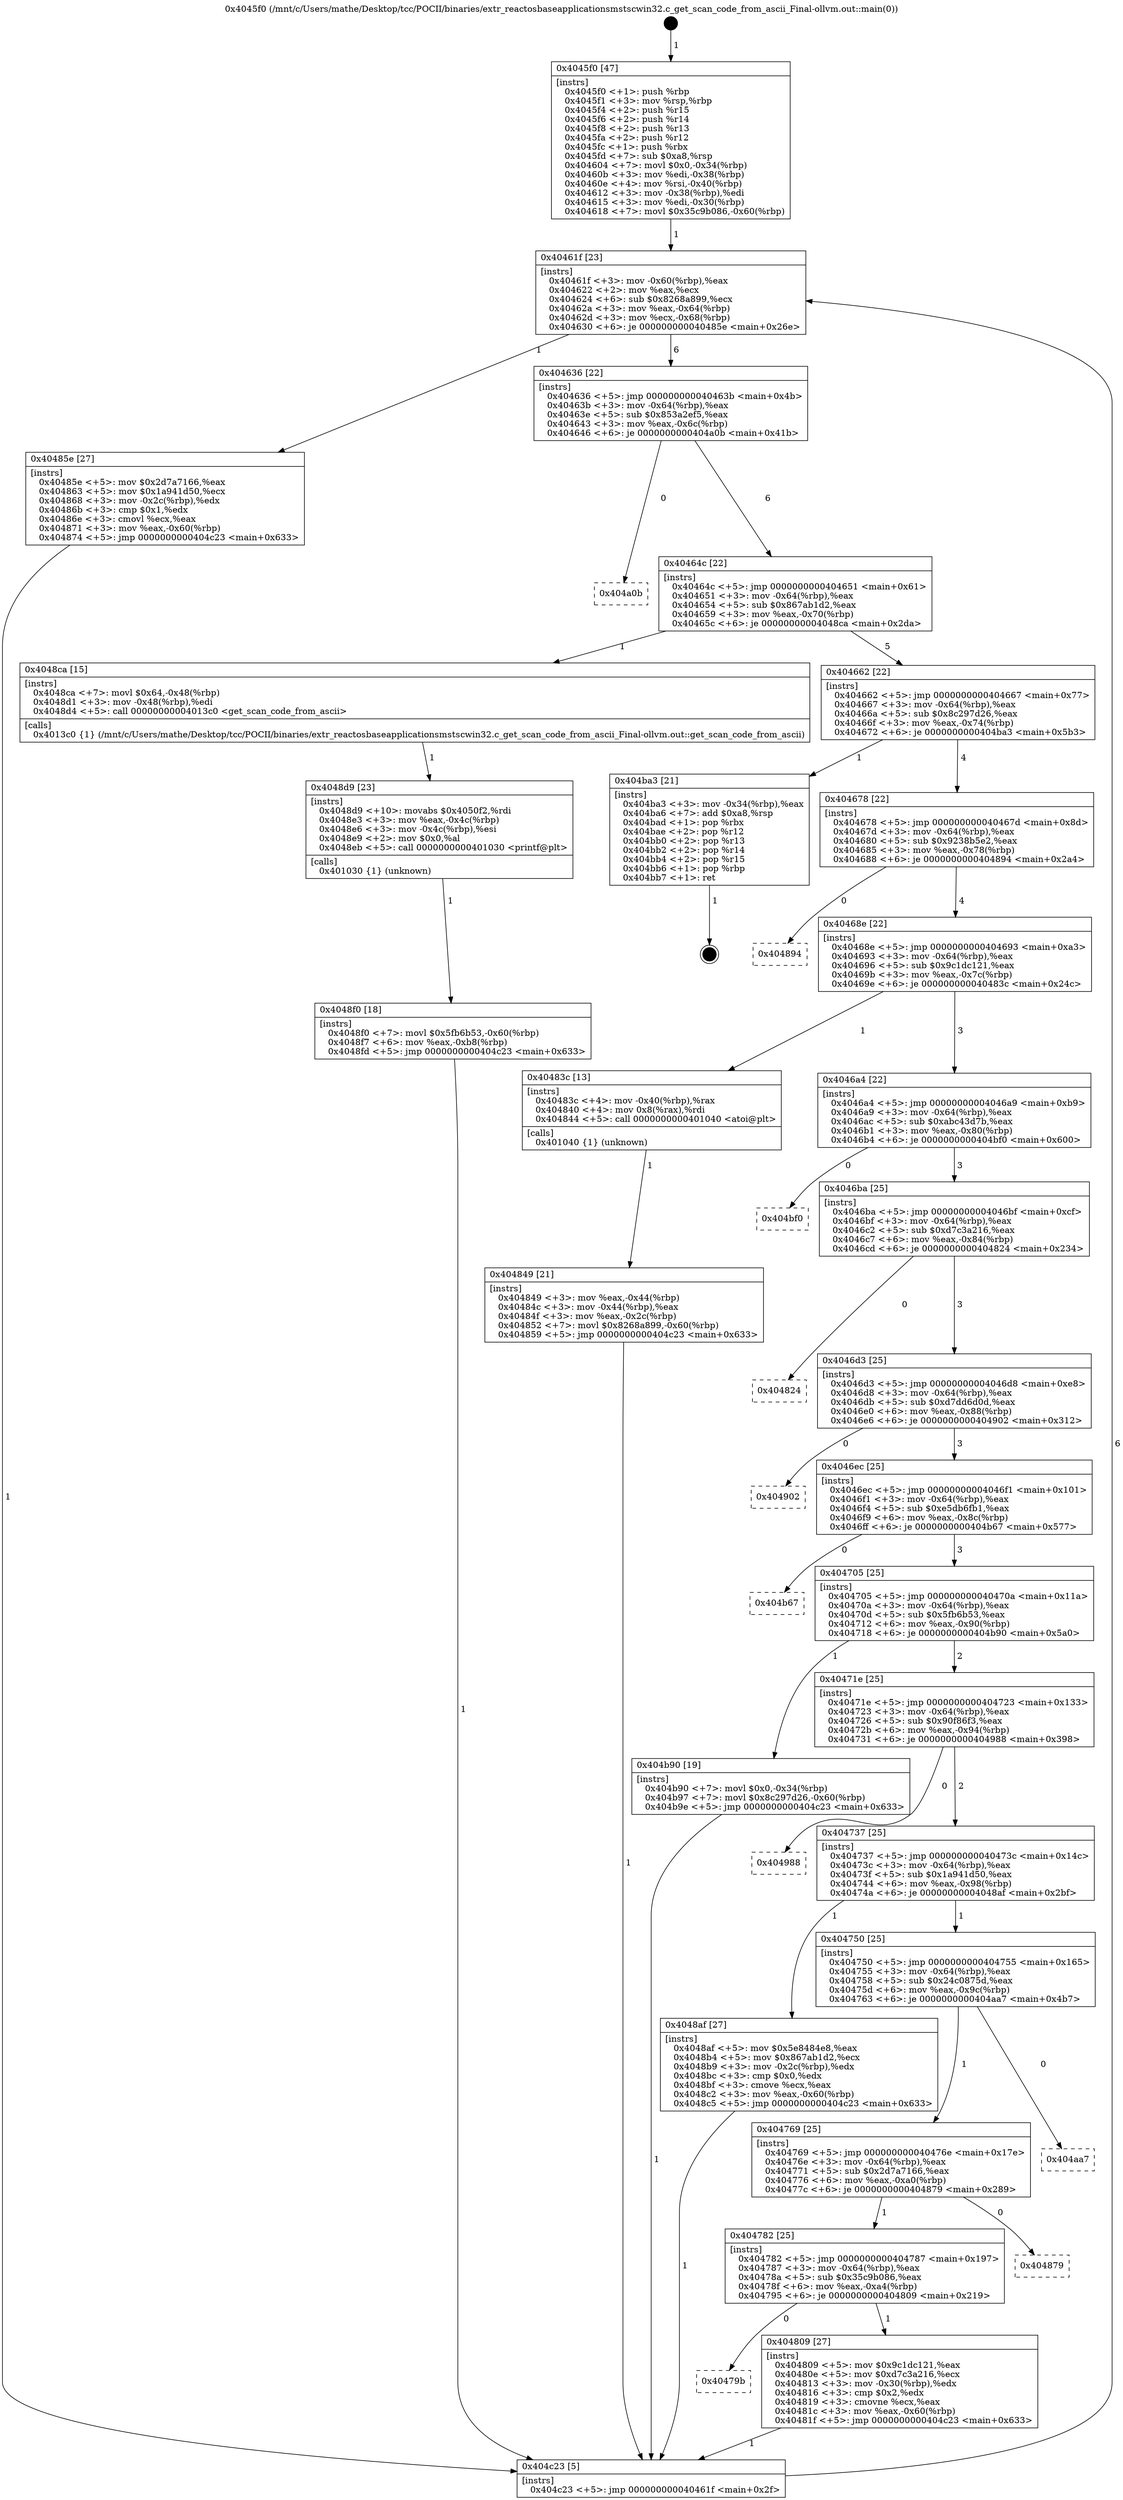 digraph "0x4045f0" {
  label = "0x4045f0 (/mnt/c/Users/mathe/Desktop/tcc/POCII/binaries/extr_reactosbaseapplicationsmstscwin32.c_get_scan_code_from_ascii_Final-ollvm.out::main(0))"
  labelloc = "t"
  node[shape=record]

  Entry [label="",width=0.3,height=0.3,shape=circle,fillcolor=black,style=filled]
  "0x40461f" [label="{
     0x40461f [23]\l
     | [instrs]\l
     &nbsp;&nbsp;0x40461f \<+3\>: mov -0x60(%rbp),%eax\l
     &nbsp;&nbsp;0x404622 \<+2\>: mov %eax,%ecx\l
     &nbsp;&nbsp;0x404624 \<+6\>: sub $0x8268a899,%ecx\l
     &nbsp;&nbsp;0x40462a \<+3\>: mov %eax,-0x64(%rbp)\l
     &nbsp;&nbsp;0x40462d \<+3\>: mov %ecx,-0x68(%rbp)\l
     &nbsp;&nbsp;0x404630 \<+6\>: je 000000000040485e \<main+0x26e\>\l
  }"]
  "0x40485e" [label="{
     0x40485e [27]\l
     | [instrs]\l
     &nbsp;&nbsp;0x40485e \<+5\>: mov $0x2d7a7166,%eax\l
     &nbsp;&nbsp;0x404863 \<+5\>: mov $0x1a941d50,%ecx\l
     &nbsp;&nbsp;0x404868 \<+3\>: mov -0x2c(%rbp),%edx\l
     &nbsp;&nbsp;0x40486b \<+3\>: cmp $0x1,%edx\l
     &nbsp;&nbsp;0x40486e \<+3\>: cmovl %ecx,%eax\l
     &nbsp;&nbsp;0x404871 \<+3\>: mov %eax,-0x60(%rbp)\l
     &nbsp;&nbsp;0x404874 \<+5\>: jmp 0000000000404c23 \<main+0x633\>\l
  }"]
  "0x404636" [label="{
     0x404636 [22]\l
     | [instrs]\l
     &nbsp;&nbsp;0x404636 \<+5\>: jmp 000000000040463b \<main+0x4b\>\l
     &nbsp;&nbsp;0x40463b \<+3\>: mov -0x64(%rbp),%eax\l
     &nbsp;&nbsp;0x40463e \<+5\>: sub $0x853a2ef5,%eax\l
     &nbsp;&nbsp;0x404643 \<+3\>: mov %eax,-0x6c(%rbp)\l
     &nbsp;&nbsp;0x404646 \<+6\>: je 0000000000404a0b \<main+0x41b\>\l
  }"]
  Exit [label="",width=0.3,height=0.3,shape=circle,fillcolor=black,style=filled,peripheries=2]
  "0x404a0b" [label="{
     0x404a0b\l
  }", style=dashed]
  "0x40464c" [label="{
     0x40464c [22]\l
     | [instrs]\l
     &nbsp;&nbsp;0x40464c \<+5\>: jmp 0000000000404651 \<main+0x61\>\l
     &nbsp;&nbsp;0x404651 \<+3\>: mov -0x64(%rbp),%eax\l
     &nbsp;&nbsp;0x404654 \<+5\>: sub $0x867ab1d2,%eax\l
     &nbsp;&nbsp;0x404659 \<+3\>: mov %eax,-0x70(%rbp)\l
     &nbsp;&nbsp;0x40465c \<+6\>: je 00000000004048ca \<main+0x2da\>\l
  }"]
  "0x4048f0" [label="{
     0x4048f0 [18]\l
     | [instrs]\l
     &nbsp;&nbsp;0x4048f0 \<+7\>: movl $0x5fb6b53,-0x60(%rbp)\l
     &nbsp;&nbsp;0x4048f7 \<+6\>: mov %eax,-0xb8(%rbp)\l
     &nbsp;&nbsp;0x4048fd \<+5\>: jmp 0000000000404c23 \<main+0x633\>\l
  }"]
  "0x4048ca" [label="{
     0x4048ca [15]\l
     | [instrs]\l
     &nbsp;&nbsp;0x4048ca \<+7\>: movl $0x64,-0x48(%rbp)\l
     &nbsp;&nbsp;0x4048d1 \<+3\>: mov -0x48(%rbp),%edi\l
     &nbsp;&nbsp;0x4048d4 \<+5\>: call 00000000004013c0 \<get_scan_code_from_ascii\>\l
     | [calls]\l
     &nbsp;&nbsp;0x4013c0 \{1\} (/mnt/c/Users/mathe/Desktop/tcc/POCII/binaries/extr_reactosbaseapplicationsmstscwin32.c_get_scan_code_from_ascii_Final-ollvm.out::get_scan_code_from_ascii)\l
  }"]
  "0x404662" [label="{
     0x404662 [22]\l
     | [instrs]\l
     &nbsp;&nbsp;0x404662 \<+5\>: jmp 0000000000404667 \<main+0x77\>\l
     &nbsp;&nbsp;0x404667 \<+3\>: mov -0x64(%rbp),%eax\l
     &nbsp;&nbsp;0x40466a \<+5\>: sub $0x8c297d26,%eax\l
     &nbsp;&nbsp;0x40466f \<+3\>: mov %eax,-0x74(%rbp)\l
     &nbsp;&nbsp;0x404672 \<+6\>: je 0000000000404ba3 \<main+0x5b3\>\l
  }"]
  "0x4048d9" [label="{
     0x4048d9 [23]\l
     | [instrs]\l
     &nbsp;&nbsp;0x4048d9 \<+10\>: movabs $0x4050f2,%rdi\l
     &nbsp;&nbsp;0x4048e3 \<+3\>: mov %eax,-0x4c(%rbp)\l
     &nbsp;&nbsp;0x4048e6 \<+3\>: mov -0x4c(%rbp),%esi\l
     &nbsp;&nbsp;0x4048e9 \<+2\>: mov $0x0,%al\l
     &nbsp;&nbsp;0x4048eb \<+5\>: call 0000000000401030 \<printf@plt\>\l
     | [calls]\l
     &nbsp;&nbsp;0x401030 \{1\} (unknown)\l
  }"]
  "0x404ba3" [label="{
     0x404ba3 [21]\l
     | [instrs]\l
     &nbsp;&nbsp;0x404ba3 \<+3\>: mov -0x34(%rbp),%eax\l
     &nbsp;&nbsp;0x404ba6 \<+7\>: add $0xa8,%rsp\l
     &nbsp;&nbsp;0x404bad \<+1\>: pop %rbx\l
     &nbsp;&nbsp;0x404bae \<+2\>: pop %r12\l
     &nbsp;&nbsp;0x404bb0 \<+2\>: pop %r13\l
     &nbsp;&nbsp;0x404bb2 \<+2\>: pop %r14\l
     &nbsp;&nbsp;0x404bb4 \<+2\>: pop %r15\l
     &nbsp;&nbsp;0x404bb6 \<+1\>: pop %rbp\l
     &nbsp;&nbsp;0x404bb7 \<+1\>: ret\l
  }"]
  "0x404678" [label="{
     0x404678 [22]\l
     | [instrs]\l
     &nbsp;&nbsp;0x404678 \<+5\>: jmp 000000000040467d \<main+0x8d\>\l
     &nbsp;&nbsp;0x40467d \<+3\>: mov -0x64(%rbp),%eax\l
     &nbsp;&nbsp;0x404680 \<+5\>: sub $0x9238b5e2,%eax\l
     &nbsp;&nbsp;0x404685 \<+3\>: mov %eax,-0x78(%rbp)\l
     &nbsp;&nbsp;0x404688 \<+6\>: je 0000000000404894 \<main+0x2a4\>\l
  }"]
  "0x404849" [label="{
     0x404849 [21]\l
     | [instrs]\l
     &nbsp;&nbsp;0x404849 \<+3\>: mov %eax,-0x44(%rbp)\l
     &nbsp;&nbsp;0x40484c \<+3\>: mov -0x44(%rbp),%eax\l
     &nbsp;&nbsp;0x40484f \<+3\>: mov %eax,-0x2c(%rbp)\l
     &nbsp;&nbsp;0x404852 \<+7\>: movl $0x8268a899,-0x60(%rbp)\l
     &nbsp;&nbsp;0x404859 \<+5\>: jmp 0000000000404c23 \<main+0x633\>\l
  }"]
  "0x404894" [label="{
     0x404894\l
  }", style=dashed]
  "0x40468e" [label="{
     0x40468e [22]\l
     | [instrs]\l
     &nbsp;&nbsp;0x40468e \<+5\>: jmp 0000000000404693 \<main+0xa3\>\l
     &nbsp;&nbsp;0x404693 \<+3\>: mov -0x64(%rbp),%eax\l
     &nbsp;&nbsp;0x404696 \<+5\>: sub $0x9c1dc121,%eax\l
     &nbsp;&nbsp;0x40469b \<+3\>: mov %eax,-0x7c(%rbp)\l
     &nbsp;&nbsp;0x40469e \<+6\>: je 000000000040483c \<main+0x24c\>\l
  }"]
  "0x4045f0" [label="{
     0x4045f0 [47]\l
     | [instrs]\l
     &nbsp;&nbsp;0x4045f0 \<+1\>: push %rbp\l
     &nbsp;&nbsp;0x4045f1 \<+3\>: mov %rsp,%rbp\l
     &nbsp;&nbsp;0x4045f4 \<+2\>: push %r15\l
     &nbsp;&nbsp;0x4045f6 \<+2\>: push %r14\l
     &nbsp;&nbsp;0x4045f8 \<+2\>: push %r13\l
     &nbsp;&nbsp;0x4045fa \<+2\>: push %r12\l
     &nbsp;&nbsp;0x4045fc \<+1\>: push %rbx\l
     &nbsp;&nbsp;0x4045fd \<+7\>: sub $0xa8,%rsp\l
     &nbsp;&nbsp;0x404604 \<+7\>: movl $0x0,-0x34(%rbp)\l
     &nbsp;&nbsp;0x40460b \<+3\>: mov %edi,-0x38(%rbp)\l
     &nbsp;&nbsp;0x40460e \<+4\>: mov %rsi,-0x40(%rbp)\l
     &nbsp;&nbsp;0x404612 \<+3\>: mov -0x38(%rbp),%edi\l
     &nbsp;&nbsp;0x404615 \<+3\>: mov %edi,-0x30(%rbp)\l
     &nbsp;&nbsp;0x404618 \<+7\>: movl $0x35c9b086,-0x60(%rbp)\l
  }"]
  "0x40483c" [label="{
     0x40483c [13]\l
     | [instrs]\l
     &nbsp;&nbsp;0x40483c \<+4\>: mov -0x40(%rbp),%rax\l
     &nbsp;&nbsp;0x404840 \<+4\>: mov 0x8(%rax),%rdi\l
     &nbsp;&nbsp;0x404844 \<+5\>: call 0000000000401040 \<atoi@plt\>\l
     | [calls]\l
     &nbsp;&nbsp;0x401040 \{1\} (unknown)\l
  }"]
  "0x4046a4" [label="{
     0x4046a4 [22]\l
     | [instrs]\l
     &nbsp;&nbsp;0x4046a4 \<+5\>: jmp 00000000004046a9 \<main+0xb9\>\l
     &nbsp;&nbsp;0x4046a9 \<+3\>: mov -0x64(%rbp),%eax\l
     &nbsp;&nbsp;0x4046ac \<+5\>: sub $0xabc43d7b,%eax\l
     &nbsp;&nbsp;0x4046b1 \<+3\>: mov %eax,-0x80(%rbp)\l
     &nbsp;&nbsp;0x4046b4 \<+6\>: je 0000000000404bf0 \<main+0x600\>\l
  }"]
  "0x404c23" [label="{
     0x404c23 [5]\l
     | [instrs]\l
     &nbsp;&nbsp;0x404c23 \<+5\>: jmp 000000000040461f \<main+0x2f\>\l
  }"]
  "0x404bf0" [label="{
     0x404bf0\l
  }", style=dashed]
  "0x4046ba" [label="{
     0x4046ba [25]\l
     | [instrs]\l
     &nbsp;&nbsp;0x4046ba \<+5\>: jmp 00000000004046bf \<main+0xcf\>\l
     &nbsp;&nbsp;0x4046bf \<+3\>: mov -0x64(%rbp),%eax\l
     &nbsp;&nbsp;0x4046c2 \<+5\>: sub $0xd7c3a216,%eax\l
     &nbsp;&nbsp;0x4046c7 \<+6\>: mov %eax,-0x84(%rbp)\l
     &nbsp;&nbsp;0x4046cd \<+6\>: je 0000000000404824 \<main+0x234\>\l
  }"]
  "0x40479b" [label="{
     0x40479b\l
  }", style=dashed]
  "0x404824" [label="{
     0x404824\l
  }", style=dashed]
  "0x4046d3" [label="{
     0x4046d3 [25]\l
     | [instrs]\l
     &nbsp;&nbsp;0x4046d3 \<+5\>: jmp 00000000004046d8 \<main+0xe8\>\l
     &nbsp;&nbsp;0x4046d8 \<+3\>: mov -0x64(%rbp),%eax\l
     &nbsp;&nbsp;0x4046db \<+5\>: sub $0xd7dd6d0d,%eax\l
     &nbsp;&nbsp;0x4046e0 \<+6\>: mov %eax,-0x88(%rbp)\l
     &nbsp;&nbsp;0x4046e6 \<+6\>: je 0000000000404902 \<main+0x312\>\l
  }"]
  "0x404809" [label="{
     0x404809 [27]\l
     | [instrs]\l
     &nbsp;&nbsp;0x404809 \<+5\>: mov $0x9c1dc121,%eax\l
     &nbsp;&nbsp;0x40480e \<+5\>: mov $0xd7c3a216,%ecx\l
     &nbsp;&nbsp;0x404813 \<+3\>: mov -0x30(%rbp),%edx\l
     &nbsp;&nbsp;0x404816 \<+3\>: cmp $0x2,%edx\l
     &nbsp;&nbsp;0x404819 \<+3\>: cmovne %ecx,%eax\l
     &nbsp;&nbsp;0x40481c \<+3\>: mov %eax,-0x60(%rbp)\l
     &nbsp;&nbsp;0x40481f \<+5\>: jmp 0000000000404c23 \<main+0x633\>\l
  }"]
  "0x404902" [label="{
     0x404902\l
  }", style=dashed]
  "0x4046ec" [label="{
     0x4046ec [25]\l
     | [instrs]\l
     &nbsp;&nbsp;0x4046ec \<+5\>: jmp 00000000004046f1 \<main+0x101\>\l
     &nbsp;&nbsp;0x4046f1 \<+3\>: mov -0x64(%rbp),%eax\l
     &nbsp;&nbsp;0x4046f4 \<+5\>: sub $0xe5db6fb1,%eax\l
     &nbsp;&nbsp;0x4046f9 \<+6\>: mov %eax,-0x8c(%rbp)\l
     &nbsp;&nbsp;0x4046ff \<+6\>: je 0000000000404b67 \<main+0x577\>\l
  }"]
  "0x404782" [label="{
     0x404782 [25]\l
     | [instrs]\l
     &nbsp;&nbsp;0x404782 \<+5\>: jmp 0000000000404787 \<main+0x197\>\l
     &nbsp;&nbsp;0x404787 \<+3\>: mov -0x64(%rbp),%eax\l
     &nbsp;&nbsp;0x40478a \<+5\>: sub $0x35c9b086,%eax\l
     &nbsp;&nbsp;0x40478f \<+6\>: mov %eax,-0xa4(%rbp)\l
     &nbsp;&nbsp;0x404795 \<+6\>: je 0000000000404809 \<main+0x219\>\l
  }"]
  "0x404b67" [label="{
     0x404b67\l
  }", style=dashed]
  "0x404705" [label="{
     0x404705 [25]\l
     | [instrs]\l
     &nbsp;&nbsp;0x404705 \<+5\>: jmp 000000000040470a \<main+0x11a\>\l
     &nbsp;&nbsp;0x40470a \<+3\>: mov -0x64(%rbp),%eax\l
     &nbsp;&nbsp;0x40470d \<+5\>: sub $0x5fb6b53,%eax\l
     &nbsp;&nbsp;0x404712 \<+6\>: mov %eax,-0x90(%rbp)\l
     &nbsp;&nbsp;0x404718 \<+6\>: je 0000000000404b90 \<main+0x5a0\>\l
  }"]
  "0x404879" [label="{
     0x404879\l
  }", style=dashed]
  "0x404b90" [label="{
     0x404b90 [19]\l
     | [instrs]\l
     &nbsp;&nbsp;0x404b90 \<+7\>: movl $0x0,-0x34(%rbp)\l
     &nbsp;&nbsp;0x404b97 \<+7\>: movl $0x8c297d26,-0x60(%rbp)\l
     &nbsp;&nbsp;0x404b9e \<+5\>: jmp 0000000000404c23 \<main+0x633\>\l
  }"]
  "0x40471e" [label="{
     0x40471e [25]\l
     | [instrs]\l
     &nbsp;&nbsp;0x40471e \<+5\>: jmp 0000000000404723 \<main+0x133\>\l
     &nbsp;&nbsp;0x404723 \<+3\>: mov -0x64(%rbp),%eax\l
     &nbsp;&nbsp;0x404726 \<+5\>: sub $0x90f86f3,%eax\l
     &nbsp;&nbsp;0x40472b \<+6\>: mov %eax,-0x94(%rbp)\l
     &nbsp;&nbsp;0x404731 \<+6\>: je 0000000000404988 \<main+0x398\>\l
  }"]
  "0x404769" [label="{
     0x404769 [25]\l
     | [instrs]\l
     &nbsp;&nbsp;0x404769 \<+5\>: jmp 000000000040476e \<main+0x17e\>\l
     &nbsp;&nbsp;0x40476e \<+3\>: mov -0x64(%rbp),%eax\l
     &nbsp;&nbsp;0x404771 \<+5\>: sub $0x2d7a7166,%eax\l
     &nbsp;&nbsp;0x404776 \<+6\>: mov %eax,-0xa0(%rbp)\l
     &nbsp;&nbsp;0x40477c \<+6\>: je 0000000000404879 \<main+0x289\>\l
  }"]
  "0x404988" [label="{
     0x404988\l
  }", style=dashed]
  "0x404737" [label="{
     0x404737 [25]\l
     | [instrs]\l
     &nbsp;&nbsp;0x404737 \<+5\>: jmp 000000000040473c \<main+0x14c\>\l
     &nbsp;&nbsp;0x40473c \<+3\>: mov -0x64(%rbp),%eax\l
     &nbsp;&nbsp;0x40473f \<+5\>: sub $0x1a941d50,%eax\l
     &nbsp;&nbsp;0x404744 \<+6\>: mov %eax,-0x98(%rbp)\l
     &nbsp;&nbsp;0x40474a \<+6\>: je 00000000004048af \<main+0x2bf\>\l
  }"]
  "0x404aa7" [label="{
     0x404aa7\l
  }", style=dashed]
  "0x4048af" [label="{
     0x4048af [27]\l
     | [instrs]\l
     &nbsp;&nbsp;0x4048af \<+5\>: mov $0x5e8484e8,%eax\l
     &nbsp;&nbsp;0x4048b4 \<+5\>: mov $0x867ab1d2,%ecx\l
     &nbsp;&nbsp;0x4048b9 \<+3\>: mov -0x2c(%rbp),%edx\l
     &nbsp;&nbsp;0x4048bc \<+3\>: cmp $0x0,%edx\l
     &nbsp;&nbsp;0x4048bf \<+3\>: cmove %ecx,%eax\l
     &nbsp;&nbsp;0x4048c2 \<+3\>: mov %eax,-0x60(%rbp)\l
     &nbsp;&nbsp;0x4048c5 \<+5\>: jmp 0000000000404c23 \<main+0x633\>\l
  }"]
  "0x404750" [label="{
     0x404750 [25]\l
     | [instrs]\l
     &nbsp;&nbsp;0x404750 \<+5\>: jmp 0000000000404755 \<main+0x165\>\l
     &nbsp;&nbsp;0x404755 \<+3\>: mov -0x64(%rbp),%eax\l
     &nbsp;&nbsp;0x404758 \<+5\>: sub $0x24c0875d,%eax\l
     &nbsp;&nbsp;0x40475d \<+6\>: mov %eax,-0x9c(%rbp)\l
     &nbsp;&nbsp;0x404763 \<+6\>: je 0000000000404aa7 \<main+0x4b7\>\l
  }"]
  Entry -> "0x4045f0" [label=" 1"]
  "0x40461f" -> "0x40485e" [label=" 1"]
  "0x40461f" -> "0x404636" [label=" 6"]
  "0x404ba3" -> Exit [label=" 1"]
  "0x404636" -> "0x404a0b" [label=" 0"]
  "0x404636" -> "0x40464c" [label=" 6"]
  "0x404b90" -> "0x404c23" [label=" 1"]
  "0x40464c" -> "0x4048ca" [label=" 1"]
  "0x40464c" -> "0x404662" [label=" 5"]
  "0x4048f0" -> "0x404c23" [label=" 1"]
  "0x404662" -> "0x404ba3" [label=" 1"]
  "0x404662" -> "0x404678" [label=" 4"]
  "0x4048d9" -> "0x4048f0" [label=" 1"]
  "0x404678" -> "0x404894" [label=" 0"]
  "0x404678" -> "0x40468e" [label=" 4"]
  "0x4048ca" -> "0x4048d9" [label=" 1"]
  "0x40468e" -> "0x40483c" [label=" 1"]
  "0x40468e" -> "0x4046a4" [label=" 3"]
  "0x4048af" -> "0x404c23" [label=" 1"]
  "0x4046a4" -> "0x404bf0" [label=" 0"]
  "0x4046a4" -> "0x4046ba" [label=" 3"]
  "0x40485e" -> "0x404c23" [label=" 1"]
  "0x4046ba" -> "0x404824" [label=" 0"]
  "0x4046ba" -> "0x4046d3" [label=" 3"]
  "0x404849" -> "0x404c23" [label=" 1"]
  "0x4046d3" -> "0x404902" [label=" 0"]
  "0x4046d3" -> "0x4046ec" [label=" 3"]
  "0x40483c" -> "0x404849" [label=" 1"]
  "0x4046ec" -> "0x404b67" [label=" 0"]
  "0x4046ec" -> "0x404705" [label=" 3"]
  "0x4045f0" -> "0x40461f" [label=" 1"]
  "0x404705" -> "0x404b90" [label=" 1"]
  "0x404705" -> "0x40471e" [label=" 2"]
  "0x404809" -> "0x404c23" [label=" 1"]
  "0x40471e" -> "0x404988" [label=" 0"]
  "0x40471e" -> "0x404737" [label=" 2"]
  "0x404782" -> "0x404809" [label=" 1"]
  "0x404737" -> "0x4048af" [label=" 1"]
  "0x404737" -> "0x404750" [label=" 1"]
  "0x404c23" -> "0x40461f" [label=" 6"]
  "0x404750" -> "0x404aa7" [label=" 0"]
  "0x404750" -> "0x404769" [label=" 1"]
  "0x404782" -> "0x40479b" [label=" 0"]
  "0x404769" -> "0x404879" [label=" 0"]
  "0x404769" -> "0x404782" [label=" 1"]
}
